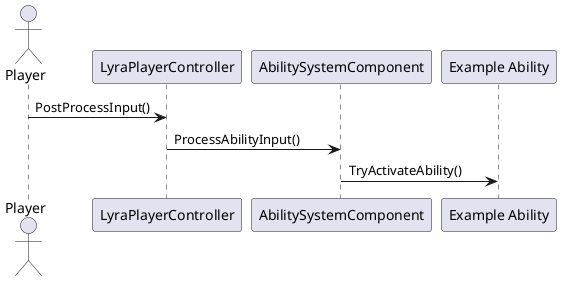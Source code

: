 @startuml SequenceDiagram
actor       Player       as Foo
participant LyraPlayerController as Foo1
participant AbilitySystemComponent as Foo2
participant "Example Ability" as Foo3

Foo -> Foo1 : PostProcessInput()
Foo1 -> Foo2 : ProcessAbilityInput()
Foo2 -> Foo3 : TryActivateAbility()

@enduml